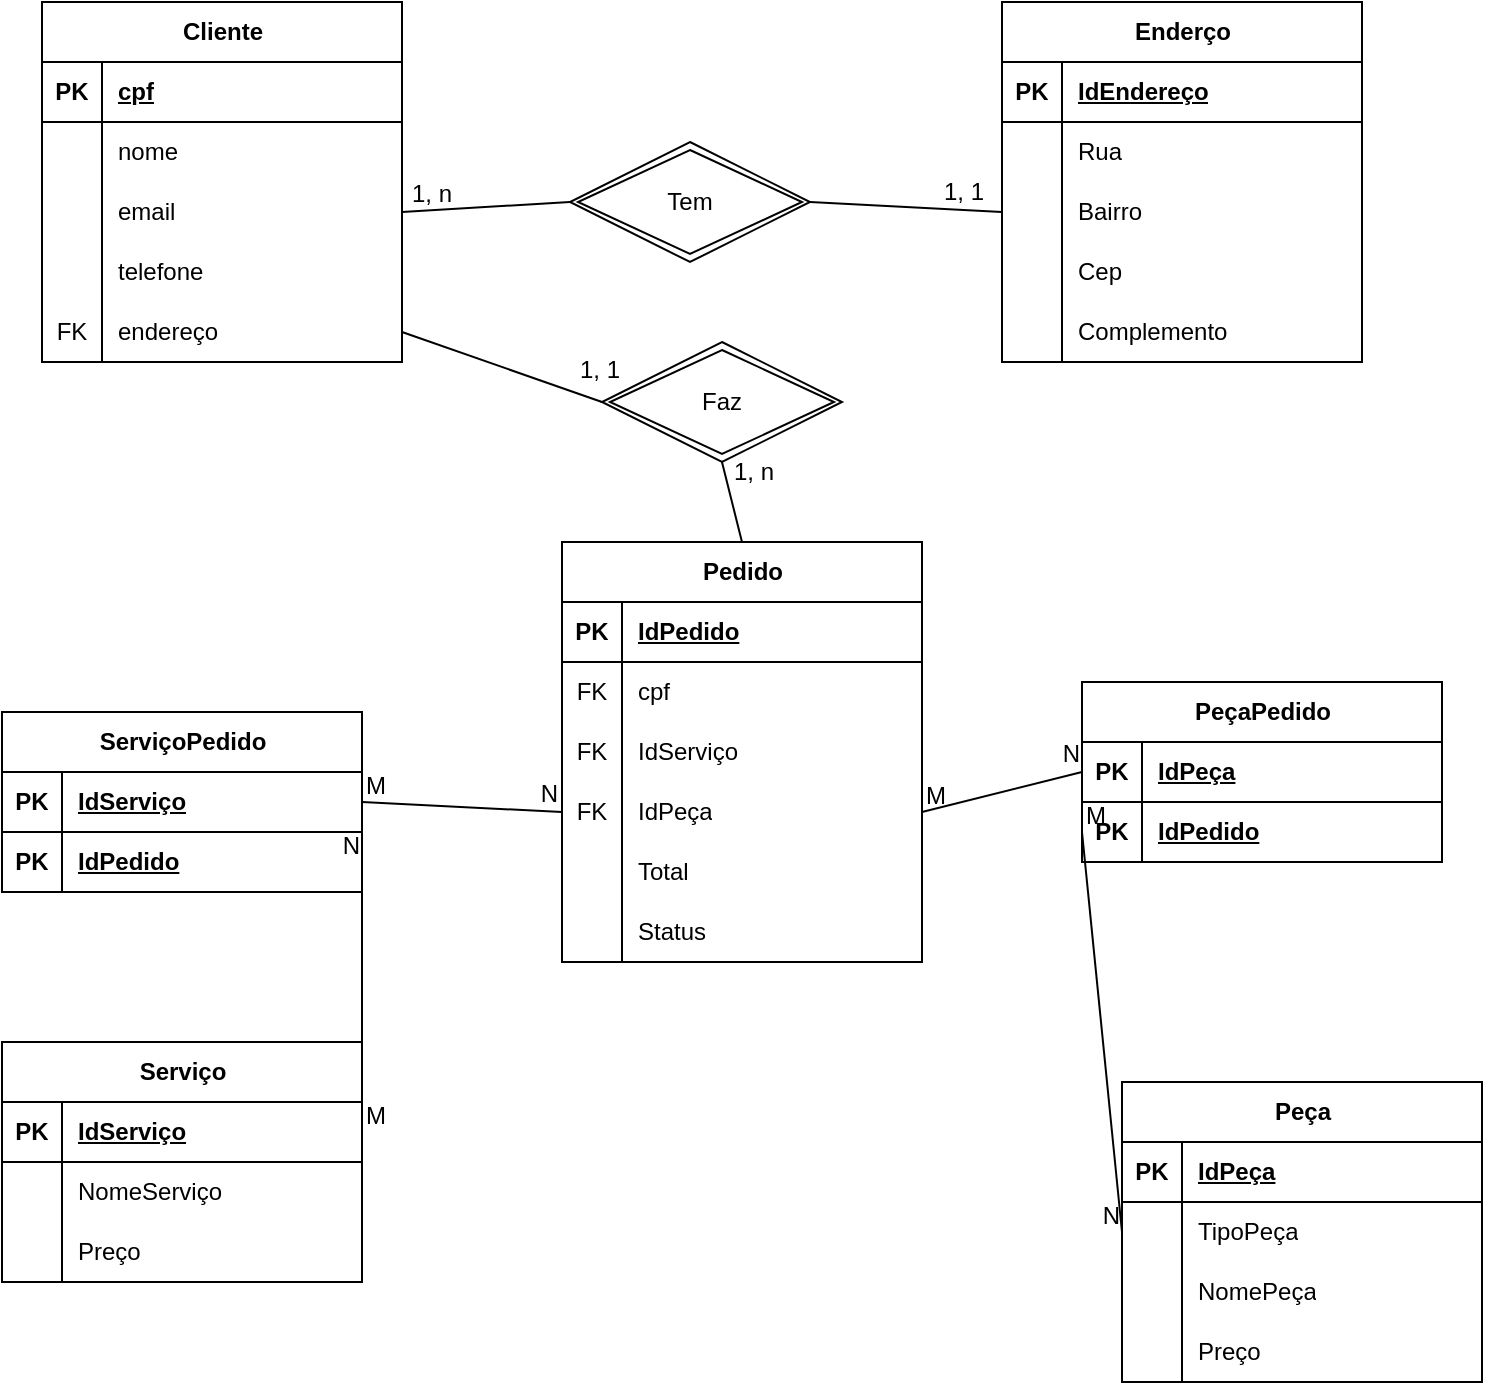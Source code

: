 <mxfile version="24.8.0">
  <diagram name="Página-1" id="ADaobamMiuCbi2TbnHMT">
    <mxGraphModel dx="1035" dy="551" grid="1" gridSize="10" guides="1" tooltips="1" connect="1" arrows="1" fold="1" page="1" pageScale="1" pageWidth="827" pageHeight="1169" math="0" shadow="0">
      <root>
        <mxCell id="0" />
        <mxCell id="1" parent="0" />
        <mxCell id="p3VGl6IcLYhaN8IZfMc1-1" value="Cliente" style="shape=table;startSize=30;container=1;collapsible=1;childLayout=tableLayout;fixedRows=1;rowLines=0;fontStyle=1;align=center;resizeLast=1;html=1;" vertex="1" parent="1">
          <mxGeometry x="90" y="140" width="180" height="180" as="geometry" />
        </mxCell>
        <mxCell id="p3VGl6IcLYhaN8IZfMc1-2" value="" style="shape=tableRow;horizontal=0;startSize=0;swimlaneHead=0;swimlaneBody=0;fillColor=none;collapsible=0;dropTarget=0;points=[[0,0.5],[1,0.5]];portConstraint=eastwest;top=0;left=0;right=0;bottom=1;" vertex="1" parent="p3VGl6IcLYhaN8IZfMc1-1">
          <mxGeometry y="30" width="180" height="30" as="geometry" />
        </mxCell>
        <mxCell id="p3VGl6IcLYhaN8IZfMc1-3" value="PK" style="shape=partialRectangle;connectable=0;fillColor=none;top=0;left=0;bottom=0;right=0;fontStyle=1;overflow=hidden;whiteSpace=wrap;html=1;" vertex="1" parent="p3VGl6IcLYhaN8IZfMc1-2">
          <mxGeometry width="30" height="30" as="geometry">
            <mxRectangle width="30" height="30" as="alternateBounds" />
          </mxGeometry>
        </mxCell>
        <mxCell id="p3VGl6IcLYhaN8IZfMc1-4" value="cpf" style="shape=partialRectangle;connectable=0;fillColor=none;top=0;left=0;bottom=0;right=0;align=left;spacingLeft=6;fontStyle=5;overflow=hidden;whiteSpace=wrap;html=1;" vertex="1" parent="p3VGl6IcLYhaN8IZfMc1-2">
          <mxGeometry x="30" width="150" height="30" as="geometry">
            <mxRectangle width="150" height="30" as="alternateBounds" />
          </mxGeometry>
        </mxCell>
        <mxCell id="p3VGl6IcLYhaN8IZfMc1-5" value="" style="shape=tableRow;horizontal=0;startSize=0;swimlaneHead=0;swimlaneBody=0;fillColor=none;collapsible=0;dropTarget=0;points=[[0,0.5],[1,0.5]];portConstraint=eastwest;top=0;left=0;right=0;bottom=0;" vertex="1" parent="p3VGl6IcLYhaN8IZfMc1-1">
          <mxGeometry y="60" width="180" height="30" as="geometry" />
        </mxCell>
        <mxCell id="p3VGl6IcLYhaN8IZfMc1-6" value="" style="shape=partialRectangle;connectable=0;fillColor=none;top=0;left=0;bottom=0;right=0;editable=1;overflow=hidden;whiteSpace=wrap;html=1;" vertex="1" parent="p3VGl6IcLYhaN8IZfMc1-5">
          <mxGeometry width="30" height="30" as="geometry">
            <mxRectangle width="30" height="30" as="alternateBounds" />
          </mxGeometry>
        </mxCell>
        <mxCell id="p3VGl6IcLYhaN8IZfMc1-7" value="nome" style="shape=partialRectangle;connectable=0;fillColor=none;top=0;left=0;bottom=0;right=0;align=left;spacingLeft=6;overflow=hidden;whiteSpace=wrap;html=1;" vertex="1" parent="p3VGl6IcLYhaN8IZfMc1-5">
          <mxGeometry x="30" width="150" height="30" as="geometry">
            <mxRectangle width="150" height="30" as="alternateBounds" />
          </mxGeometry>
        </mxCell>
        <mxCell id="p3VGl6IcLYhaN8IZfMc1-8" value="" style="shape=tableRow;horizontal=0;startSize=0;swimlaneHead=0;swimlaneBody=0;fillColor=none;collapsible=0;dropTarget=0;points=[[0,0.5],[1,0.5]];portConstraint=eastwest;top=0;left=0;right=0;bottom=0;" vertex="1" parent="p3VGl6IcLYhaN8IZfMc1-1">
          <mxGeometry y="90" width="180" height="30" as="geometry" />
        </mxCell>
        <mxCell id="p3VGl6IcLYhaN8IZfMc1-9" value="" style="shape=partialRectangle;connectable=0;fillColor=none;top=0;left=0;bottom=0;right=0;editable=1;overflow=hidden;whiteSpace=wrap;html=1;" vertex="1" parent="p3VGl6IcLYhaN8IZfMc1-8">
          <mxGeometry width="30" height="30" as="geometry">
            <mxRectangle width="30" height="30" as="alternateBounds" />
          </mxGeometry>
        </mxCell>
        <mxCell id="p3VGl6IcLYhaN8IZfMc1-10" value="email" style="shape=partialRectangle;connectable=0;fillColor=none;top=0;left=0;bottom=0;right=0;align=left;spacingLeft=6;overflow=hidden;whiteSpace=wrap;html=1;" vertex="1" parent="p3VGl6IcLYhaN8IZfMc1-8">
          <mxGeometry x="30" width="150" height="30" as="geometry">
            <mxRectangle width="150" height="30" as="alternateBounds" />
          </mxGeometry>
        </mxCell>
        <mxCell id="p3VGl6IcLYhaN8IZfMc1-11" value="" style="shape=tableRow;horizontal=0;startSize=0;swimlaneHead=0;swimlaneBody=0;fillColor=none;collapsible=0;dropTarget=0;points=[[0,0.5],[1,0.5]];portConstraint=eastwest;top=0;left=0;right=0;bottom=0;" vertex="1" parent="p3VGl6IcLYhaN8IZfMc1-1">
          <mxGeometry y="120" width="180" height="30" as="geometry" />
        </mxCell>
        <mxCell id="p3VGl6IcLYhaN8IZfMc1-12" value="" style="shape=partialRectangle;connectable=0;fillColor=none;top=0;left=0;bottom=0;right=0;editable=1;overflow=hidden;whiteSpace=wrap;html=1;" vertex="1" parent="p3VGl6IcLYhaN8IZfMc1-11">
          <mxGeometry width="30" height="30" as="geometry">
            <mxRectangle width="30" height="30" as="alternateBounds" />
          </mxGeometry>
        </mxCell>
        <mxCell id="p3VGl6IcLYhaN8IZfMc1-13" value="telefone" style="shape=partialRectangle;connectable=0;fillColor=none;top=0;left=0;bottom=0;right=0;align=left;spacingLeft=6;overflow=hidden;whiteSpace=wrap;html=1;" vertex="1" parent="p3VGl6IcLYhaN8IZfMc1-11">
          <mxGeometry x="30" width="150" height="30" as="geometry">
            <mxRectangle width="150" height="30" as="alternateBounds" />
          </mxGeometry>
        </mxCell>
        <mxCell id="p3VGl6IcLYhaN8IZfMc1-14" style="shape=tableRow;horizontal=0;startSize=0;swimlaneHead=0;swimlaneBody=0;fillColor=none;collapsible=0;dropTarget=0;points=[[0,0.5],[1,0.5]];portConstraint=eastwest;top=0;left=0;right=0;bottom=0;" vertex="1" parent="p3VGl6IcLYhaN8IZfMc1-1">
          <mxGeometry y="150" width="180" height="30" as="geometry" />
        </mxCell>
        <mxCell id="p3VGl6IcLYhaN8IZfMc1-15" value="FK" style="shape=partialRectangle;connectable=0;fillColor=none;top=0;left=0;bottom=0;right=0;editable=1;overflow=hidden;whiteSpace=wrap;html=1;" vertex="1" parent="p3VGl6IcLYhaN8IZfMc1-14">
          <mxGeometry width="30" height="30" as="geometry">
            <mxRectangle width="30" height="30" as="alternateBounds" />
          </mxGeometry>
        </mxCell>
        <mxCell id="p3VGl6IcLYhaN8IZfMc1-16" value="endereço" style="shape=partialRectangle;connectable=0;fillColor=none;top=0;left=0;bottom=0;right=0;align=left;spacingLeft=6;overflow=hidden;whiteSpace=wrap;html=1;" vertex="1" parent="p3VGl6IcLYhaN8IZfMc1-14">
          <mxGeometry x="30" width="150" height="30" as="geometry">
            <mxRectangle width="150" height="30" as="alternateBounds" />
          </mxGeometry>
        </mxCell>
        <mxCell id="p3VGl6IcLYhaN8IZfMc1-18" value="Pedido" style="shape=table;startSize=30;container=1;collapsible=1;childLayout=tableLayout;fixedRows=1;rowLines=0;fontStyle=1;align=center;resizeLast=1;html=1;" vertex="1" parent="1">
          <mxGeometry x="350" y="410" width="180" height="210" as="geometry" />
        </mxCell>
        <mxCell id="p3VGl6IcLYhaN8IZfMc1-19" value="" style="shape=tableRow;horizontal=0;startSize=0;swimlaneHead=0;swimlaneBody=0;fillColor=none;collapsible=0;dropTarget=0;points=[[0,0.5],[1,0.5]];portConstraint=eastwest;top=0;left=0;right=0;bottom=1;" vertex="1" parent="p3VGl6IcLYhaN8IZfMc1-18">
          <mxGeometry y="30" width="180" height="30" as="geometry" />
        </mxCell>
        <mxCell id="p3VGl6IcLYhaN8IZfMc1-20" value="PK" style="shape=partialRectangle;connectable=0;fillColor=none;top=0;left=0;bottom=0;right=0;fontStyle=1;overflow=hidden;whiteSpace=wrap;html=1;" vertex="1" parent="p3VGl6IcLYhaN8IZfMc1-19">
          <mxGeometry width="30" height="30" as="geometry">
            <mxRectangle width="30" height="30" as="alternateBounds" />
          </mxGeometry>
        </mxCell>
        <mxCell id="p3VGl6IcLYhaN8IZfMc1-21" value="IdPedido" style="shape=partialRectangle;connectable=0;fillColor=none;top=0;left=0;bottom=0;right=0;align=left;spacingLeft=6;fontStyle=5;overflow=hidden;whiteSpace=wrap;html=1;" vertex="1" parent="p3VGl6IcLYhaN8IZfMc1-19">
          <mxGeometry x="30" width="150" height="30" as="geometry">
            <mxRectangle width="150" height="30" as="alternateBounds" />
          </mxGeometry>
        </mxCell>
        <mxCell id="p3VGl6IcLYhaN8IZfMc1-22" value="" style="shape=tableRow;horizontal=0;startSize=0;swimlaneHead=0;swimlaneBody=0;fillColor=none;collapsible=0;dropTarget=0;points=[[0,0.5],[1,0.5]];portConstraint=eastwest;top=0;left=0;right=0;bottom=0;" vertex="1" parent="p3VGl6IcLYhaN8IZfMc1-18">
          <mxGeometry y="60" width="180" height="30" as="geometry" />
        </mxCell>
        <mxCell id="p3VGl6IcLYhaN8IZfMc1-23" value="FK" style="shape=partialRectangle;connectable=0;fillColor=none;top=0;left=0;bottom=0;right=0;editable=1;overflow=hidden;whiteSpace=wrap;html=1;" vertex="1" parent="p3VGl6IcLYhaN8IZfMc1-22">
          <mxGeometry width="30" height="30" as="geometry">
            <mxRectangle width="30" height="30" as="alternateBounds" />
          </mxGeometry>
        </mxCell>
        <mxCell id="p3VGl6IcLYhaN8IZfMc1-24" value="cpf" style="shape=partialRectangle;connectable=0;fillColor=none;top=0;left=0;bottom=0;right=0;align=left;spacingLeft=6;overflow=hidden;whiteSpace=wrap;html=1;" vertex="1" parent="p3VGl6IcLYhaN8IZfMc1-22">
          <mxGeometry x="30" width="150" height="30" as="geometry">
            <mxRectangle width="150" height="30" as="alternateBounds" />
          </mxGeometry>
        </mxCell>
        <mxCell id="p3VGl6IcLYhaN8IZfMc1-25" value="" style="shape=tableRow;horizontal=0;startSize=0;swimlaneHead=0;swimlaneBody=0;fillColor=none;collapsible=0;dropTarget=0;points=[[0,0.5],[1,0.5]];portConstraint=eastwest;top=0;left=0;right=0;bottom=0;" vertex="1" parent="p3VGl6IcLYhaN8IZfMc1-18">
          <mxGeometry y="90" width="180" height="30" as="geometry" />
        </mxCell>
        <mxCell id="p3VGl6IcLYhaN8IZfMc1-26" value="FK" style="shape=partialRectangle;connectable=0;fillColor=none;top=0;left=0;bottom=0;right=0;editable=1;overflow=hidden;whiteSpace=wrap;html=1;" vertex="1" parent="p3VGl6IcLYhaN8IZfMc1-25">
          <mxGeometry width="30" height="30" as="geometry">
            <mxRectangle width="30" height="30" as="alternateBounds" />
          </mxGeometry>
        </mxCell>
        <mxCell id="p3VGl6IcLYhaN8IZfMc1-27" value="IdServiço" style="shape=partialRectangle;connectable=0;fillColor=none;top=0;left=0;bottom=0;right=0;align=left;spacingLeft=6;overflow=hidden;whiteSpace=wrap;html=1;" vertex="1" parent="p3VGl6IcLYhaN8IZfMc1-25">
          <mxGeometry x="30" width="150" height="30" as="geometry">
            <mxRectangle width="150" height="30" as="alternateBounds" />
          </mxGeometry>
        </mxCell>
        <mxCell id="p3VGl6IcLYhaN8IZfMc1-28" value="" style="shape=tableRow;horizontal=0;startSize=0;swimlaneHead=0;swimlaneBody=0;fillColor=none;collapsible=0;dropTarget=0;points=[[0,0.5],[1,0.5]];portConstraint=eastwest;top=0;left=0;right=0;bottom=0;" vertex="1" parent="p3VGl6IcLYhaN8IZfMc1-18">
          <mxGeometry y="120" width="180" height="30" as="geometry" />
        </mxCell>
        <mxCell id="p3VGl6IcLYhaN8IZfMc1-29" value="FK" style="shape=partialRectangle;connectable=0;fillColor=none;top=0;left=0;bottom=0;right=0;editable=1;overflow=hidden;whiteSpace=wrap;html=1;" vertex="1" parent="p3VGl6IcLYhaN8IZfMc1-28">
          <mxGeometry width="30" height="30" as="geometry">
            <mxRectangle width="30" height="30" as="alternateBounds" />
          </mxGeometry>
        </mxCell>
        <mxCell id="p3VGl6IcLYhaN8IZfMc1-30" value="IdPeça" style="shape=partialRectangle;connectable=0;fillColor=none;top=0;left=0;bottom=0;right=0;align=left;spacingLeft=6;overflow=hidden;whiteSpace=wrap;html=1;" vertex="1" parent="p3VGl6IcLYhaN8IZfMc1-28">
          <mxGeometry x="30" width="150" height="30" as="geometry">
            <mxRectangle width="150" height="30" as="alternateBounds" />
          </mxGeometry>
        </mxCell>
        <mxCell id="p3VGl6IcLYhaN8IZfMc1-31" style="shape=tableRow;horizontal=0;startSize=0;swimlaneHead=0;swimlaneBody=0;fillColor=none;collapsible=0;dropTarget=0;points=[[0,0.5],[1,0.5]];portConstraint=eastwest;top=0;left=0;right=0;bottom=0;" vertex="1" parent="p3VGl6IcLYhaN8IZfMc1-18">
          <mxGeometry y="150" width="180" height="30" as="geometry" />
        </mxCell>
        <mxCell id="p3VGl6IcLYhaN8IZfMc1-32" style="shape=partialRectangle;connectable=0;fillColor=none;top=0;left=0;bottom=0;right=0;editable=1;overflow=hidden;whiteSpace=wrap;html=1;" vertex="1" parent="p3VGl6IcLYhaN8IZfMc1-31">
          <mxGeometry width="30" height="30" as="geometry">
            <mxRectangle width="30" height="30" as="alternateBounds" />
          </mxGeometry>
        </mxCell>
        <mxCell id="p3VGl6IcLYhaN8IZfMc1-33" value="Total" style="shape=partialRectangle;connectable=0;fillColor=none;top=0;left=0;bottom=0;right=0;align=left;spacingLeft=6;overflow=hidden;whiteSpace=wrap;html=1;" vertex="1" parent="p3VGl6IcLYhaN8IZfMc1-31">
          <mxGeometry x="30" width="150" height="30" as="geometry">
            <mxRectangle width="150" height="30" as="alternateBounds" />
          </mxGeometry>
        </mxCell>
        <mxCell id="p3VGl6IcLYhaN8IZfMc1-34" style="shape=tableRow;horizontal=0;startSize=0;swimlaneHead=0;swimlaneBody=0;fillColor=none;collapsible=0;dropTarget=0;points=[[0,0.5],[1,0.5]];portConstraint=eastwest;top=0;left=0;right=0;bottom=0;" vertex="1" parent="p3VGl6IcLYhaN8IZfMc1-18">
          <mxGeometry y="180" width="180" height="30" as="geometry" />
        </mxCell>
        <mxCell id="p3VGl6IcLYhaN8IZfMc1-35" style="shape=partialRectangle;connectable=0;fillColor=none;top=0;left=0;bottom=0;right=0;editable=1;overflow=hidden;whiteSpace=wrap;html=1;" vertex="1" parent="p3VGl6IcLYhaN8IZfMc1-34">
          <mxGeometry width="30" height="30" as="geometry">
            <mxRectangle width="30" height="30" as="alternateBounds" />
          </mxGeometry>
        </mxCell>
        <mxCell id="p3VGl6IcLYhaN8IZfMc1-36" value="Status" style="shape=partialRectangle;connectable=0;fillColor=none;top=0;left=0;bottom=0;right=0;align=left;spacingLeft=6;overflow=hidden;whiteSpace=wrap;html=1;" vertex="1" parent="p3VGl6IcLYhaN8IZfMc1-34">
          <mxGeometry x="30" width="150" height="30" as="geometry">
            <mxRectangle width="150" height="30" as="alternateBounds" />
          </mxGeometry>
        </mxCell>
        <mxCell id="p3VGl6IcLYhaN8IZfMc1-37" value="Peça" style="shape=table;startSize=30;container=1;collapsible=1;childLayout=tableLayout;fixedRows=1;rowLines=0;fontStyle=1;align=center;resizeLast=1;html=1;" vertex="1" parent="1">
          <mxGeometry x="630" y="680" width="180" height="150" as="geometry" />
        </mxCell>
        <mxCell id="p3VGl6IcLYhaN8IZfMc1-38" value="" style="shape=tableRow;horizontal=0;startSize=0;swimlaneHead=0;swimlaneBody=0;fillColor=none;collapsible=0;dropTarget=0;points=[[0,0.5],[1,0.5]];portConstraint=eastwest;top=0;left=0;right=0;bottom=1;" vertex="1" parent="p3VGl6IcLYhaN8IZfMc1-37">
          <mxGeometry y="30" width="180" height="30" as="geometry" />
        </mxCell>
        <mxCell id="p3VGl6IcLYhaN8IZfMc1-39" value="PK" style="shape=partialRectangle;connectable=0;fillColor=none;top=0;left=0;bottom=0;right=0;fontStyle=1;overflow=hidden;whiteSpace=wrap;html=1;" vertex="1" parent="p3VGl6IcLYhaN8IZfMc1-38">
          <mxGeometry width="30" height="30" as="geometry">
            <mxRectangle width="30" height="30" as="alternateBounds" />
          </mxGeometry>
        </mxCell>
        <mxCell id="p3VGl6IcLYhaN8IZfMc1-40" value="IdPeça" style="shape=partialRectangle;connectable=0;fillColor=none;top=0;left=0;bottom=0;right=0;align=left;spacingLeft=6;fontStyle=5;overflow=hidden;whiteSpace=wrap;html=1;" vertex="1" parent="p3VGl6IcLYhaN8IZfMc1-38">
          <mxGeometry x="30" width="150" height="30" as="geometry">
            <mxRectangle width="150" height="30" as="alternateBounds" />
          </mxGeometry>
        </mxCell>
        <mxCell id="p3VGl6IcLYhaN8IZfMc1-41" value="" style="shape=tableRow;horizontal=0;startSize=0;swimlaneHead=0;swimlaneBody=0;fillColor=none;collapsible=0;dropTarget=0;points=[[0,0.5],[1,0.5]];portConstraint=eastwest;top=0;left=0;right=0;bottom=0;" vertex="1" parent="p3VGl6IcLYhaN8IZfMc1-37">
          <mxGeometry y="60" width="180" height="30" as="geometry" />
        </mxCell>
        <mxCell id="p3VGl6IcLYhaN8IZfMc1-42" value="" style="shape=partialRectangle;connectable=0;fillColor=none;top=0;left=0;bottom=0;right=0;editable=1;overflow=hidden;whiteSpace=wrap;html=1;" vertex="1" parent="p3VGl6IcLYhaN8IZfMc1-41">
          <mxGeometry width="30" height="30" as="geometry">
            <mxRectangle width="30" height="30" as="alternateBounds" />
          </mxGeometry>
        </mxCell>
        <mxCell id="p3VGl6IcLYhaN8IZfMc1-43" value="TipoPeça" style="shape=partialRectangle;connectable=0;fillColor=none;top=0;left=0;bottom=0;right=0;align=left;spacingLeft=6;overflow=hidden;whiteSpace=wrap;html=1;" vertex="1" parent="p3VGl6IcLYhaN8IZfMc1-41">
          <mxGeometry x="30" width="150" height="30" as="geometry">
            <mxRectangle width="150" height="30" as="alternateBounds" />
          </mxGeometry>
        </mxCell>
        <mxCell id="p3VGl6IcLYhaN8IZfMc1-44" value="" style="shape=tableRow;horizontal=0;startSize=0;swimlaneHead=0;swimlaneBody=0;fillColor=none;collapsible=0;dropTarget=0;points=[[0,0.5],[1,0.5]];portConstraint=eastwest;top=0;left=0;right=0;bottom=0;" vertex="1" parent="p3VGl6IcLYhaN8IZfMc1-37">
          <mxGeometry y="90" width="180" height="30" as="geometry" />
        </mxCell>
        <mxCell id="p3VGl6IcLYhaN8IZfMc1-45" value="" style="shape=partialRectangle;connectable=0;fillColor=none;top=0;left=0;bottom=0;right=0;editable=1;overflow=hidden;whiteSpace=wrap;html=1;" vertex="1" parent="p3VGl6IcLYhaN8IZfMc1-44">
          <mxGeometry width="30" height="30" as="geometry">
            <mxRectangle width="30" height="30" as="alternateBounds" />
          </mxGeometry>
        </mxCell>
        <mxCell id="p3VGl6IcLYhaN8IZfMc1-46" value="NomePeça" style="shape=partialRectangle;connectable=0;fillColor=none;top=0;left=0;bottom=0;right=0;align=left;spacingLeft=6;overflow=hidden;whiteSpace=wrap;html=1;" vertex="1" parent="p3VGl6IcLYhaN8IZfMc1-44">
          <mxGeometry x="30" width="150" height="30" as="geometry">
            <mxRectangle width="150" height="30" as="alternateBounds" />
          </mxGeometry>
        </mxCell>
        <mxCell id="p3VGl6IcLYhaN8IZfMc1-47" value="" style="shape=tableRow;horizontal=0;startSize=0;swimlaneHead=0;swimlaneBody=0;fillColor=none;collapsible=0;dropTarget=0;points=[[0,0.5],[1,0.5]];portConstraint=eastwest;top=0;left=0;right=0;bottom=0;" vertex="1" parent="p3VGl6IcLYhaN8IZfMc1-37">
          <mxGeometry y="120" width="180" height="30" as="geometry" />
        </mxCell>
        <mxCell id="p3VGl6IcLYhaN8IZfMc1-48" value="" style="shape=partialRectangle;connectable=0;fillColor=none;top=0;left=0;bottom=0;right=0;editable=1;overflow=hidden;whiteSpace=wrap;html=1;" vertex="1" parent="p3VGl6IcLYhaN8IZfMc1-47">
          <mxGeometry width="30" height="30" as="geometry">
            <mxRectangle width="30" height="30" as="alternateBounds" />
          </mxGeometry>
        </mxCell>
        <mxCell id="p3VGl6IcLYhaN8IZfMc1-49" value="Preço" style="shape=partialRectangle;connectable=0;fillColor=none;top=0;left=0;bottom=0;right=0;align=left;spacingLeft=6;overflow=hidden;whiteSpace=wrap;html=1;" vertex="1" parent="p3VGl6IcLYhaN8IZfMc1-47">
          <mxGeometry x="30" width="150" height="30" as="geometry">
            <mxRectangle width="150" height="30" as="alternateBounds" />
          </mxGeometry>
        </mxCell>
        <mxCell id="p3VGl6IcLYhaN8IZfMc1-50" value="Enderço" style="shape=table;startSize=30;container=1;collapsible=1;childLayout=tableLayout;fixedRows=1;rowLines=0;fontStyle=1;align=center;resizeLast=1;html=1;" vertex="1" parent="1">
          <mxGeometry x="570" y="140" width="180" height="180" as="geometry" />
        </mxCell>
        <mxCell id="p3VGl6IcLYhaN8IZfMc1-51" value="" style="shape=tableRow;horizontal=0;startSize=0;swimlaneHead=0;swimlaneBody=0;fillColor=none;collapsible=0;dropTarget=0;points=[[0,0.5],[1,0.5]];portConstraint=eastwest;top=0;left=0;right=0;bottom=1;" vertex="1" parent="p3VGl6IcLYhaN8IZfMc1-50">
          <mxGeometry y="30" width="180" height="30" as="geometry" />
        </mxCell>
        <mxCell id="p3VGl6IcLYhaN8IZfMc1-52" value="PK" style="shape=partialRectangle;connectable=0;fillColor=none;top=0;left=0;bottom=0;right=0;fontStyle=1;overflow=hidden;whiteSpace=wrap;html=1;" vertex="1" parent="p3VGl6IcLYhaN8IZfMc1-51">
          <mxGeometry width="30" height="30" as="geometry">
            <mxRectangle width="30" height="30" as="alternateBounds" />
          </mxGeometry>
        </mxCell>
        <mxCell id="p3VGl6IcLYhaN8IZfMc1-53" value="IdEndereço" style="shape=partialRectangle;connectable=0;fillColor=none;top=0;left=0;bottom=0;right=0;align=left;spacingLeft=6;fontStyle=5;overflow=hidden;whiteSpace=wrap;html=1;" vertex="1" parent="p3VGl6IcLYhaN8IZfMc1-51">
          <mxGeometry x="30" width="150" height="30" as="geometry">
            <mxRectangle width="150" height="30" as="alternateBounds" />
          </mxGeometry>
        </mxCell>
        <mxCell id="p3VGl6IcLYhaN8IZfMc1-54" value="" style="shape=tableRow;horizontal=0;startSize=0;swimlaneHead=0;swimlaneBody=0;fillColor=none;collapsible=0;dropTarget=0;points=[[0,0.5],[1,0.5]];portConstraint=eastwest;top=0;left=0;right=0;bottom=0;" vertex="1" parent="p3VGl6IcLYhaN8IZfMc1-50">
          <mxGeometry y="60" width="180" height="30" as="geometry" />
        </mxCell>
        <mxCell id="p3VGl6IcLYhaN8IZfMc1-55" value="" style="shape=partialRectangle;connectable=0;fillColor=none;top=0;left=0;bottom=0;right=0;editable=1;overflow=hidden;whiteSpace=wrap;html=1;" vertex="1" parent="p3VGl6IcLYhaN8IZfMc1-54">
          <mxGeometry width="30" height="30" as="geometry">
            <mxRectangle width="30" height="30" as="alternateBounds" />
          </mxGeometry>
        </mxCell>
        <mxCell id="p3VGl6IcLYhaN8IZfMc1-56" value="Rua" style="shape=partialRectangle;connectable=0;fillColor=none;top=0;left=0;bottom=0;right=0;align=left;spacingLeft=6;overflow=hidden;whiteSpace=wrap;html=1;" vertex="1" parent="p3VGl6IcLYhaN8IZfMc1-54">
          <mxGeometry x="30" width="150" height="30" as="geometry">
            <mxRectangle width="150" height="30" as="alternateBounds" />
          </mxGeometry>
        </mxCell>
        <mxCell id="p3VGl6IcLYhaN8IZfMc1-57" value="" style="shape=tableRow;horizontal=0;startSize=0;swimlaneHead=0;swimlaneBody=0;fillColor=none;collapsible=0;dropTarget=0;points=[[0,0.5],[1,0.5]];portConstraint=eastwest;top=0;left=0;right=0;bottom=0;" vertex="1" parent="p3VGl6IcLYhaN8IZfMc1-50">
          <mxGeometry y="90" width="180" height="30" as="geometry" />
        </mxCell>
        <mxCell id="p3VGl6IcLYhaN8IZfMc1-58" value="" style="shape=partialRectangle;connectable=0;fillColor=none;top=0;left=0;bottom=0;right=0;editable=1;overflow=hidden;whiteSpace=wrap;html=1;" vertex="1" parent="p3VGl6IcLYhaN8IZfMc1-57">
          <mxGeometry width="30" height="30" as="geometry">
            <mxRectangle width="30" height="30" as="alternateBounds" />
          </mxGeometry>
        </mxCell>
        <mxCell id="p3VGl6IcLYhaN8IZfMc1-59" value="Bairro" style="shape=partialRectangle;connectable=0;fillColor=none;top=0;left=0;bottom=0;right=0;align=left;spacingLeft=6;overflow=hidden;whiteSpace=wrap;html=1;" vertex="1" parent="p3VGl6IcLYhaN8IZfMc1-57">
          <mxGeometry x="30" width="150" height="30" as="geometry">
            <mxRectangle width="150" height="30" as="alternateBounds" />
          </mxGeometry>
        </mxCell>
        <mxCell id="p3VGl6IcLYhaN8IZfMc1-60" value="" style="shape=tableRow;horizontal=0;startSize=0;swimlaneHead=0;swimlaneBody=0;fillColor=none;collapsible=0;dropTarget=0;points=[[0,0.5],[1,0.5]];portConstraint=eastwest;top=0;left=0;right=0;bottom=0;" vertex="1" parent="p3VGl6IcLYhaN8IZfMc1-50">
          <mxGeometry y="120" width="180" height="30" as="geometry" />
        </mxCell>
        <mxCell id="p3VGl6IcLYhaN8IZfMc1-61" value="" style="shape=partialRectangle;connectable=0;fillColor=none;top=0;left=0;bottom=0;right=0;editable=1;overflow=hidden;whiteSpace=wrap;html=1;" vertex="1" parent="p3VGl6IcLYhaN8IZfMc1-60">
          <mxGeometry width="30" height="30" as="geometry">
            <mxRectangle width="30" height="30" as="alternateBounds" />
          </mxGeometry>
        </mxCell>
        <mxCell id="p3VGl6IcLYhaN8IZfMc1-62" value="Cep" style="shape=partialRectangle;connectable=0;fillColor=none;top=0;left=0;bottom=0;right=0;align=left;spacingLeft=6;overflow=hidden;whiteSpace=wrap;html=1;" vertex="1" parent="p3VGl6IcLYhaN8IZfMc1-60">
          <mxGeometry x="30" width="150" height="30" as="geometry">
            <mxRectangle width="150" height="30" as="alternateBounds" />
          </mxGeometry>
        </mxCell>
        <mxCell id="p3VGl6IcLYhaN8IZfMc1-63" style="shape=tableRow;horizontal=0;startSize=0;swimlaneHead=0;swimlaneBody=0;fillColor=none;collapsible=0;dropTarget=0;points=[[0,0.5],[1,0.5]];portConstraint=eastwest;top=0;left=0;right=0;bottom=0;" vertex="1" parent="p3VGl6IcLYhaN8IZfMc1-50">
          <mxGeometry y="150" width="180" height="30" as="geometry" />
        </mxCell>
        <mxCell id="p3VGl6IcLYhaN8IZfMc1-64" style="shape=partialRectangle;connectable=0;fillColor=none;top=0;left=0;bottom=0;right=0;editable=1;overflow=hidden;whiteSpace=wrap;html=1;" vertex="1" parent="p3VGl6IcLYhaN8IZfMc1-63">
          <mxGeometry width="30" height="30" as="geometry">
            <mxRectangle width="30" height="30" as="alternateBounds" />
          </mxGeometry>
        </mxCell>
        <mxCell id="p3VGl6IcLYhaN8IZfMc1-65" value="Complemento" style="shape=partialRectangle;connectable=0;fillColor=none;top=0;left=0;bottom=0;right=0;align=left;spacingLeft=6;overflow=hidden;whiteSpace=wrap;html=1;" vertex="1" parent="p3VGl6IcLYhaN8IZfMc1-63">
          <mxGeometry x="30" width="150" height="30" as="geometry">
            <mxRectangle width="150" height="30" as="alternateBounds" />
          </mxGeometry>
        </mxCell>
        <mxCell id="p3VGl6IcLYhaN8IZfMc1-66" value="ServiçoPedido" style="shape=table;startSize=30;container=1;collapsible=1;childLayout=tableLayout;fixedRows=1;rowLines=0;fontStyle=1;align=center;resizeLast=1;html=1;" vertex="1" parent="1">
          <mxGeometry x="70" y="495" width="180" height="90" as="geometry" />
        </mxCell>
        <mxCell id="p3VGl6IcLYhaN8IZfMc1-67" value="" style="shape=tableRow;horizontal=0;startSize=0;swimlaneHead=0;swimlaneBody=0;fillColor=none;collapsible=0;dropTarget=0;points=[[0,0.5],[1,0.5]];portConstraint=eastwest;top=0;left=0;right=0;bottom=1;" vertex="1" parent="p3VGl6IcLYhaN8IZfMc1-66">
          <mxGeometry y="30" width="180" height="30" as="geometry" />
        </mxCell>
        <mxCell id="p3VGl6IcLYhaN8IZfMc1-68" value="PK" style="shape=partialRectangle;connectable=0;fillColor=none;top=0;left=0;bottom=0;right=0;fontStyle=1;overflow=hidden;whiteSpace=wrap;html=1;" vertex="1" parent="p3VGl6IcLYhaN8IZfMc1-67">
          <mxGeometry width="30" height="30" as="geometry">
            <mxRectangle width="30" height="30" as="alternateBounds" />
          </mxGeometry>
        </mxCell>
        <mxCell id="p3VGl6IcLYhaN8IZfMc1-69" value="IdServiço" style="shape=partialRectangle;connectable=0;fillColor=none;top=0;left=0;bottom=0;right=0;align=left;spacingLeft=6;fontStyle=5;overflow=hidden;whiteSpace=wrap;html=1;" vertex="1" parent="p3VGl6IcLYhaN8IZfMc1-67">
          <mxGeometry x="30" width="150" height="30" as="geometry">
            <mxRectangle width="150" height="30" as="alternateBounds" />
          </mxGeometry>
        </mxCell>
        <mxCell id="p3VGl6IcLYhaN8IZfMc1-70" value="" style="shape=tableRow;horizontal=0;startSize=0;swimlaneHead=0;swimlaneBody=0;fillColor=none;collapsible=0;dropTarget=0;points=[[0,0.5],[1,0.5]];portConstraint=eastwest;top=0;left=0;right=0;bottom=0;rounded=0;shadow=0;fontStyle=1" vertex="1" parent="p3VGl6IcLYhaN8IZfMc1-66">
          <mxGeometry y="60" width="180" height="30" as="geometry" />
        </mxCell>
        <mxCell id="p3VGl6IcLYhaN8IZfMc1-71" value="PK" style="shape=partialRectangle;connectable=0;fillColor=none;top=0;left=0;bottom=0;right=0;editable=1;overflow=hidden;whiteSpace=wrap;html=1;fontStyle=1" vertex="1" parent="p3VGl6IcLYhaN8IZfMc1-70">
          <mxGeometry width="30" height="30" as="geometry">
            <mxRectangle width="30" height="30" as="alternateBounds" />
          </mxGeometry>
        </mxCell>
        <mxCell id="p3VGl6IcLYhaN8IZfMc1-72" value="IdPedido" style="shape=partialRectangle;connectable=0;fillColor=none;top=0;left=0;bottom=0;right=0;align=left;spacingLeft=6;overflow=hidden;whiteSpace=wrap;html=1;fontStyle=5" vertex="1" parent="p3VGl6IcLYhaN8IZfMc1-70">
          <mxGeometry x="30" width="150" height="30" as="geometry">
            <mxRectangle width="150" height="30" as="alternateBounds" />
          </mxGeometry>
        </mxCell>
        <mxCell id="p3VGl6IcLYhaN8IZfMc1-79" value="" style="endArrow=none;html=1;rounded=0;exitX=1;exitY=0.5;exitDx=0;exitDy=0;entryX=0;entryY=0.5;entryDx=0;entryDy=0;" edge="1" parent="1" source="p3VGl6IcLYhaN8IZfMc1-8" target="p3VGl6IcLYhaN8IZfMc1-82">
          <mxGeometry relative="1" as="geometry">
            <mxPoint x="400" y="400" as="sourcePoint" />
            <mxPoint x="560" y="400" as="targetPoint" />
          </mxGeometry>
        </mxCell>
        <mxCell id="p3VGl6IcLYhaN8IZfMc1-81" value="1,&amp;nbsp;&lt;span style=&quot;background-color: initial;&quot;&gt;n&lt;/span&gt;" style="resizable=0;html=1;whiteSpace=wrap;align=right;verticalAlign=bottom;" connectable="0" vertex="1" parent="1">
          <mxGeometry x="286.995" y="238" as="geometry">
            <mxPoint x="10" y="6" as="offset" />
          </mxGeometry>
        </mxCell>
        <mxCell id="p3VGl6IcLYhaN8IZfMc1-82" value="Tem" style="shape=rhombus;double=1;perimeter=rhombusPerimeter;whiteSpace=wrap;html=1;align=center;" vertex="1" parent="1">
          <mxGeometry x="354" y="210" width="120" height="60" as="geometry" />
        </mxCell>
        <mxCell id="p3VGl6IcLYhaN8IZfMc1-85" value="" style="endArrow=none;html=1;rounded=0;entryX=0;entryY=0.5;entryDx=0;entryDy=0;exitX=1;exitY=0.5;exitDx=0;exitDy=0;" edge="1" parent="1" source="p3VGl6IcLYhaN8IZfMc1-82" target="p3VGl6IcLYhaN8IZfMc1-57">
          <mxGeometry relative="1" as="geometry">
            <mxPoint x="470" y="250" as="sourcePoint" />
            <mxPoint x="580" y="255" as="targetPoint" />
          </mxGeometry>
        </mxCell>
        <mxCell id="p3VGl6IcLYhaN8IZfMc1-86" value="1,&amp;nbsp;&lt;span style=&quot;background-color: initial;&quot;&gt;1&lt;/span&gt;" style="resizable=0;html=1;whiteSpace=wrap;align=right;verticalAlign=bottom;" connectable="0" vertex="1" parent="p3VGl6IcLYhaN8IZfMc1-85">
          <mxGeometry x="1" relative="1" as="geometry">
            <mxPoint x="-7" y="-1" as="offset" />
          </mxGeometry>
        </mxCell>
        <mxCell id="p3VGl6IcLYhaN8IZfMc1-87" value="Faz" style="shape=rhombus;double=1;perimeter=rhombusPerimeter;whiteSpace=wrap;html=1;align=center;" vertex="1" parent="1">
          <mxGeometry x="370" y="310" width="120" height="60" as="geometry" />
        </mxCell>
        <mxCell id="p3VGl6IcLYhaN8IZfMc1-88" value="" style="endArrow=none;html=1;rounded=0;exitX=1;exitY=0.5;exitDx=0;exitDy=0;entryX=0;entryY=0.5;entryDx=0;entryDy=0;" edge="1" parent="1" source="p3VGl6IcLYhaN8IZfMc1-14" target="p3VGl6IcLYhaN8IZfMc1-87">
          <mxGeometry relative="1" as="geometry">
            <mxPoint x="420" y="380" as="sourcePoint" />
            <mxPoint x="580" y="380" as="targetPoint" />
          </mxGeometry>
        </mxCell>
        <mxCell id="p3VGl6IcLYhaN8IZfMc1-89" value="1,&amp;nbsp;&lt;span style=&quot;background-color: initial;&quot;&gt;1&lt;/span&gt;" style="resizable=0;html=1;whiteSpace=wrap;align=right;verticalAlign=bottom;" connectable="0" vertex="1" parent="p3VGl6IcLYhaN8IZfMc1-88">
          <mxGeometry x="1" relative="1" as="geometry">
            <mxPoint x="10" y="-8" as="offset" />
          </mxGeometry>
        </mxCell>
        <mxCell id="p3VGl6IcLYhaN8IZfMc1-90" value="" style="endArrow=none;html=1;rounded=0;exitX=0.5;exitY=1;exitDx=0;exitDy=0;entryX=0.5;entryY=0;entryDx=0;entryDy=0;" edge="1" parent="1" source="p3VGl6IcLYhaN8IZfMc1-87" target="p3VGl6IcLYhaN8IZfMc1-18">
          <mxGeometry relative="1" as="geometry">
            <mxPoint x="420" y="380" as="sourcePoint" />
            <mxPoint x="580" y="380" as="targetPoint" />
          </mxGeometry>
        </mxCell>
        <mxCell id="p3VGl6IcLYhaN8IZfMc1-91" value="1,&amp;nbsp;&lt;span style=&quot;background-color: initial;&quot;&gt;n&lt;/span&gt;" style="resizable=0;html=1;whiteSpace=wrap;align=right;verticalAlign=bottom;" connectable="0" vertex="1" parent="1">
          <mxGeometry x="457.999" y="383.997" as="geometry" />
        </mxCell>
        <mxCell id="p3VGl6IcLYhaN8IZfMc1-106" value="Serviço" style="shape=table;startSize=30;container=1;collapsible=1;childLayout=tableLayout;fixedRows=1;rowLines=0;fontStyle=1;align=center;resizeLast=1;html=1;" vertex="1" parent="1">
          <mxGeometry x="70" y="660" width="180" height="120" as="geometry" />
        </mxCell>
        <mxCell id="p3VGl6IcLYhaN8IZfMc1-107" value="" style="shape=tableRow;horizontal=0;startSize=0;swimlaneHead=0;swimlaneBody=0;fillColor=none;collapsible=0;dropTarget=0;points=[[0,0.5],[1,0.5]];portConstraint=eastwest;top=0;left=0;right=0;bottom=1;" vertex="1" parent="p3VGl6IcLYhaN8IZfMc1-106">
          <mxGeometry y="30" width="180" height="30" as="geometry" />
        </mxCell>
        <mxCell id="p3VGl6IcLYhaN8IZfMc1-108" value="PK" style="shape=partialRectangle;connectable=0;fillColor=none;top=0;left=0;bottom=0;right=0;fontStyle=1;overflow=hidden;whiteSpace=wrap;html=1;" vertex="1" parent="p3VGl6IcLYhaN8IZfMc1-107">
          <mxGeometry width="30" height="30" as="geometry">
            <mxRectangle width="30" height="30" as="alternateBounds" />
          </mxGeometry>
        </mxCell>
        <mxCell id="p3VGl6IcLYhaN8IZfMc1-109" value="IdServiço" style="shape=partialRectangle;connectable=0;fillColor=none;top=0;left=0;bottom=0;right=0;align=left;spacingLeft=6;fontStyle=5;overflow=hidden;whiteSpace=wrap;html=1;" vertex="1" parent="p3VGl6IcLYhaN8IZfMc1-107">
          <mxGeometry x="30" width="150" height="30" as="geometry">
            <mxRectangle width="150" height="30" as="alternateBounds" />
          </mxGeometry>
        </mxCell>
        <mxCell id="p3VGl6IcLYhaN8IZfMc1-110" value="" style="shape=tableRow;horizontal=0;startSize=0;swimlaneHead=0;swimlaneBody=0;fillColor=none;collapsible=0;dropTarget=0;points=[[0,0.5],[1,0.5]];portConstraint=eastwest;top=0;left=0;right=0;bottom=0;" vertex="1" parent="p3VGl6IcLYhaN8IZfMc1-106">
          <mxGeometry y="60" width="180" height="30" as="geometry" />
        </mxCell>
        <mxCell id="p3VGl6IcLYhaN8IZfMc1-111" value="" style="shape=partialRectangle;connectable=0;fillColor=none;top=0;left=0;bottom=0;right=0;editable=1;overflow=hidden;whiteSpace=wrap;html=1;" vertex="1" parent="p3VGl6IcLYhaN8IZfMc1-110">
          <mxGeometry width="30" height="30" as="geometry">
            <mxRectangle width="30" height="30" as="alternateBounds" />
          </mxGeometry>
        </mxCell>
        <mxCell id="p3VGl6IcLYhaN8IZfMc1-112" value="NomeServiço" style="shape=partialRectangle;connectable=0;fillColor=none;top=0;left=0;bottom=0;right=0;align=left;spacingLeft=6;overflow=hidden;whiteSpace=wrap;html=1;" vertex="1" parent="p3VGl6IcLYhaN8IZfMc1-110">
          <mxGeometry x="30" width="150" height="30" as="geometry">
            <mxRectangle width="150" height="30" as="alternateBounds" />
          </mxGeometry>
        </mxCell>
        <mxCell id="p3VGl6IcLYhaN8IZfMc1-113" value="" style="shape=tableRow;horizontal=0;startSize=0;swimlaneHead=0;swimlaneBody=0;fillColor=none;collapsible=0;dropTarget=0;points=[[0,0.5],[1,0.5]];portConstraint=eastwest;top=0;left=0;right=0;bottom=0;" vertex="1" parent="p3VGl6IcLYhaN8IZfMc1-106">
          <mxGeometry y="90" width="180" height="30" as="geometry" />
        </mxCell>
        <mxCell id="p3VGl6IcLYhaN8IZfMc1-114" value="" style="shape=partialRectangle;connectable=0;fillColor=none;top=0;left=0;bottom=0;right=0;editable=1;overflow=hidden;whiteSpace=wrap;html=1;" vertex="1" parent="p3VGl6IcLYhaN8IZfMc1-113">
          <mxGeometry width="30" height="30" as="geometry">
            <mxRectangle width="30" height="30" as="alternateBounds" />
          </mxGeometry>
        </mxCell>
        <mxCell id="p3VGl6IcLYhaN8IZfMc1-115" value="Preço" style="shape=partialRectangle;connectable=0;fillColor=none;top=0;left=0;bottom=0;right=0;align=left;spacingLeft=6;overflow=hidden;whiteSpace=wrap;html=1;" vertex="1" parent="p3VGl6IcLYhaN8IZfMc1-113">
          <mxGeometry x="30" width="150" height="30" as="geometry">
            <mxRectangle width="150" height="30" as="alternateBounds" />
          </mxGeometry>
        </mxCell>
        <mxCell id="p3VGl6IcLYhaN8IZfMc1-118" value="PeçaPedido" style="shape=table;startSize=30;container=1;collapsible=1;childLayout=tableLayout;fixedRows=1;rowLines=0;fontStyle=1;align=center;resizeLast=1;html=1;" vertex="1" parent="1">
          <mxGeometry x="610" y="480" width="180" height="90" as="geometry" />
        </mxCell>
        <mxCell id="p3VGl6IcLYhaN8IZfMc1-119" value="" style="shape=tableRow;horizontal=0;startSize=0;swimlaneHead=0;swimlaneBody=0;fillColor=none;collapsible=0;dropTarget=0;points=[[0,0.5],[1,0.5]];portConstraint=eastwest;top=0;left=0;right=0;bottom=1;" vertex="1" parent="p3VGl6IcLYhaN8IZfMc1-118">
          <mxGeometry y="30" width="180" height="30" as="geometry" />
        </mxCell>
        <mxCell id="p3VGl6IcLYhaN8IZfMc1-120" value="PK" style="shape=partialRectangle;connectable=0;fillColor=none;top=0;left=0;bottom=0;right=0;fontStyle=1;overflow=hidden;whiteSpace=wrap;html=1;" vertex="1" parent="p3VGl6IcLYhaN8IZfMc1-119">
          <mxGeometry width="30" height="30" as="geometry">
            <mxRectangle width="30" height="30" as="alternateBounds" />
          </mxGeometry>
        </mxCell>
        <mxCell id="p3VGl6IcLYhaN8IZfMc1-121" value="IdPeça" style="shape=partialRectangle;connectable=0;fillColor=none;top=0;left=0;bottom=0;right=0;align=left;spacingLeft=6;fontStyle=5;overflow=hidden;whiteSpace=wrap;html=1;" vertex="1" parent="p3VGl6IcLYhaN8IZfMc1-119">
          <mxGeometry x="30" width="150" height="30" as="geometry">
            <mxRectangle width="150" height="30" as="alternateBounds" />
          </mxGeometry>
        </mxCell>
        <mxCell id="p3VGl6IcLYhaN8IZfMc1-122" value="" style="shape=tableRow;horizontal=0;startSize=0;swimlaneHead=0;swimlaneBody=0;fillColor=none;collapsible=0;dropTarget=0;points=[[0,0.5],[1,0.5]];portConstraint=eastwest;top=0;left=0;right=0;bottom=0;rounded=0;shadow=0;fontStyle=1" vertex="1" parent="p3VGl6IcLYhaN8IZfMc1-118">
          <mxGeometry y="60" width="180" height="30" as="geometry" />
        </mxCell>
        <mxCell id="p3VGl6IcLYhaN8IZfMc1-123" value="PK" style="shape=partialRectangle;connectable=0;fillColor=none;top=0;left=0;bottom=0;right=0;editable=1;overflow=hidden;whiteSpace=wrap;html=1;fontStyle=1" vertex="1" parent="p3VGl6IcLYhaN8IZfMc1-122">
          <mxGeometry width="30" height="30" as="geometry">
            <mxRectangle width="30" height="30" as="alternateBounds" />
          </mxGeometry>
        </mxCell>
        <mxCell id="p3VGl6IcLYhaN8IZfMc1-124" value="IdPedido" style="shape=partialRectangle;connectable=0;fillColor=none;top=0;left=0;bottom=0;right=0;align=left;spacingLeft=6;overflow=hidden;whiteSpace=wrap;html=1;fontStyle=5" vertex="1" parent="p3VGl6IcLYhaN8IZfMc1-122">
          <mxGeometry x="30" width="150" height="30" as="geometry">
            <mxRectangle width="150" height="30" as="alternateBounds" />
          </mxGeometry>
        </mxCell>
        <mxCell id="p3VGl6IcLYhaN8IZfMc1-125" value="" style="endArrow=none;html=1;rounded=0;exitX=1;exitY=0.5;exitDx=0;exitDy=0;entryX=0;entryY=0.5;entryDx=0;entryDy=0;" edge="1" parent="1" source="p3VGl6IcLYhaN8IZfMc1-67" target="p3VGl6IcLYhaN8IZfMc1-28">
          <mxGeometry relative="1" as="geometry">
            <mxPoint x="250" y="550" as="sourcePoint" />
            <mxPoint x="410" y="550" as="targetPoint" />
          </mxGeometry>
        </mxCell>
        <mxCell id="p3VGl6IcLYhaN8IZfMc1-126" value="M" style="resizable=0;html=1;whiteSpace=wrap;align=left;verticalAlign=bottom;" connectable="0" vertex="1" parent="p3VGl6IcLYhaN8IZfMc1-125">
          <mxGeometry x="-1" relative="1" as="geometry" />
        </mxCell>
        <mxCell id="p3VGl6IcLYhaN8IZfMc1-127" value="N" style="resizable=0;html=1;whiteSpace=wrap;align=right;verticalAlign=bottom;" connectable="0" vertex="1" parent="p3VGl6IcLYhaN8IZfMc1-125">
          <mxGeometry x="1" relative="1" as="geometry" />
        </mxCell>
        <mxCell id="p3VGl6IcLYhaN8IZfMc1-131" value="" style="endArrow=none;html=1;rounded=0;exitX=1;exitY=0.5;exitDx=0;exitDy=0;entryX=1;entryY=0.5;entryDx=0;entryDy=0;" edge="1" parent="1" source="p3VGl6IcLYhaN8IZfMc1-107" target="p3VGl6IcLYhaN8IZfMc1-70">
          <mxGeometry relative="1" as="geometry">
            <mxPoint x="180" y="570" as="sourcePoint" />
            <mxPoint x="340" y="570" as="targetPoint" />
          </mxGeometry>
        </mxCell>
        <mxCell id="p3VGl6IcLYhaN8IZfMc1-132" value="M" style="resizable=0;html=1;whiteSpace=wrap;align=left;verticalAlign=bottom;" connectable="0" vertex="1" parent="p3VGl6IcLYhaN8IZfMc1-131">
          <mxGeometry x="-1" relative="1" as="geometry" />
        </mxCell>
        <mxCell id="p3VGl6IcLYhaN8IZfMc1-133" value="N" style="resizable=0;html=1;whiteSpace=wrap;align=right;verticalAlign=bottom;" connectable="0" vertex="1" parent="p3VGl6IcLYhaN8IZfMc1-131">
          <mxGeometry x="1" relative="1" as="geometry" />
        </mxCell>
        <mxCell id="p3VGl6IcLYhaN8IZfMc1-135" value="" style="endArrow=none;html=1;rounded=0;exitX=1;exitY=0.5;exitDx=0;exitDy=0;entryX=0;entryY=0.5;entryDx=0;entryDy=0;" edge="1" parent="1" source="p3VGl6IcLYhaN8IZfMc1-28" target="p3VGl6IcLYhaN8IZfMc1-119">
          <mxGeometry relative="1" as="geometry">
            <mxPoint x="300" y="570" as="sourcePoint" />
            <mxPoint x="460" y="570" as="targetPoint" />
          </mxGeometry>
        </mxCell>
        <mxCell id="p3VGl6IcLYhaN8IZfMc1-136" value="M" style="resizable=0;html=1;whiteSpace=wrap;align=left;verticalAlign=bottom;" connectable="0" vertex="1" parent="p3VGl6IcLYhaN8IZfMc1-135">
          <mxGeometry x="-1" relative="1" as="geometry" />
        </mxCell>
        <mxCell id="p3VGl6IcLYhaN8IZfMc1-137" value="N" style="resizable=0;html=1;whiteSpace=wrap;align=right;verticalAlign=bottom;" connectable="0" vertex="1" parent="p3VGl6IcLYhaN8IZfMc1-135">
          <mxGeometry x="1" relative="1" as="geometry" />
        </mxCell>
        <mxCell id="p3VGl6IcLYhaN8IZfMc1-138" value="" style="endArrow=none;html=1;rounded=0;entryX=0;entryY=0.5;entryDx=0;entryDy=0;exitX=0;exitY=0.5;exitDx=0;exitDy=0;" edge="1" parent="1" source="p3VGl6IcLYhaN8IZfMc1-122" target="p3VGl6IcLYhaN8IZfMc1-41">
          <mxGeometry relative="1" as="geometry">
            <mxPoint x="300" y="570" as="sourcePoint" />
            <mxPoint x="460" y="570" as="targetPoint" />
          </mxGeometry>
        </mxCell>
        <mxCell id="p3VGl6IcLYhaN8IZfMc1-139" value="M" style="resizable=0;html=1;whiteSpace=wrap;align=left;verticalAlign=bottom;" connectable="0" vertex="1" parent="p3VGl6IcLYhaN8IZfMc1-138">
          <mxGeometry x="-1" relative="1" as="geometry" />
        </mxCell>
        <mxCell id="p3VGl6IcLYhaN8IZfMc1-140" value="N" style="resizable=0;html=1;whiteSpace=wrap;align=right;verticalAlign=bottom;" connectable="0" vertex="1" parent="p3VGl6IcLYhaN8IZfMc1-138">
          <mxGeometry x="1" relative="1" as="geometry" />
        </mxCell>
      </root>
    </mxGraphModel>
  </diagram>
</mxfile>
